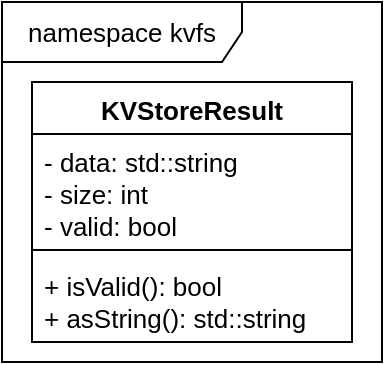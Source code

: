 <mxfile version="10.5.9" type="device"><diagram id="CuYkY0g-T78Avet5_YYj" name="Page-1"><mxGraphModel dx="785" dy="458" grid="1" gridSize="10" guides="1" tooltips="1" connect="1" arrows="1" fold="1" page="1" pageScale="1" pageWidth="827" pageHeight="1169" math="0" shadow="0"><root><mxCell id="0"/><mxCell id="1" parent="0"/><mxCell id="oU49V_ZHO1cEdnrav5M7-5" value="namespace kvfs" style="shape=umlFrame;whiteSpace=wrap;html=1;fontSize=13;width=120;height=30;" vertex="1" parent="1"><mxGeometry x="20" y="20" width="190" height="180" as="geometry"/></mxCell><mxCell id="oU49V_ZHO1cEdnrav5M7-1" value="KVStoreResult" style="swimlane;fontStyle=1;align=center;verticalAlign=top;childLayout=stackLayout;horizontal=1;startSize=26;horizontalStack=0;resizeParent=1;resizeParentMax=0;resizeLast=0;collapsible=1;marginBottom=0;fontSize=13;" vertex="1" parent="1"><mxGeometry x="35" y="60" width="160" height="130" as="geometry"/></mxCell><mxCell id="oU49V_ZHO1cEdnrav5M7-2" value="- data: std::string&#10;- size: int&#10;- valid: bool&#10;" style="text;strokeColor=none;fillColor=none;align=left;verticalAlign=top;spacingLeft=4;spacingRight=4;overflow=hidden;rotatable=0;points=[[0,0.5],[1,0.5]];portConstraint=eastwest;fontSize=13;" vertex="1" parent="oU49V_ZHO1cEdnrav5M7-1"><mxGeometry y="26" width="160" height="54" as="geometry"/></mxCell><mxCell id="oU49V_ZHO1cEdnrav5M7-3" value="" style="line;strokeWidth=1;fillColor=none;align=left;verticalAlign=middle;spacingTop=-1;spacingLeft=3;spacingRight=3;rotatable=0;labelPosition=right;points=[];portConstraint=eastwest;fontSize=13;" vertex="1" parent="oU49V_ZHO1cEdnrav5M7-1"><mxGeometry y="80" width="160" height="8" as="geometry"/></mxCell><mxCell id="oU49V_ZHO1cEdnrav5M7-4" value="+ isValid(): bool&#10;+ asString(): std::string&#10;" style="text;strokeColor=none;fillColor=none;align=left;verticalAlign=top;spacingLeft=4;spacingRight=4;overflow=hidden;rotatable=0;points=[[0,0.5],[1,0.5]];portConstraint=eastwest;fontSize=13;" vertex="1" parent="oU49V_ZHO1cEdnrav5M7-1"><mxGeometry y="88" width="160" height="42" as="geometry"/></mxCell></root></mxGraphModel></diagram></mxfile>